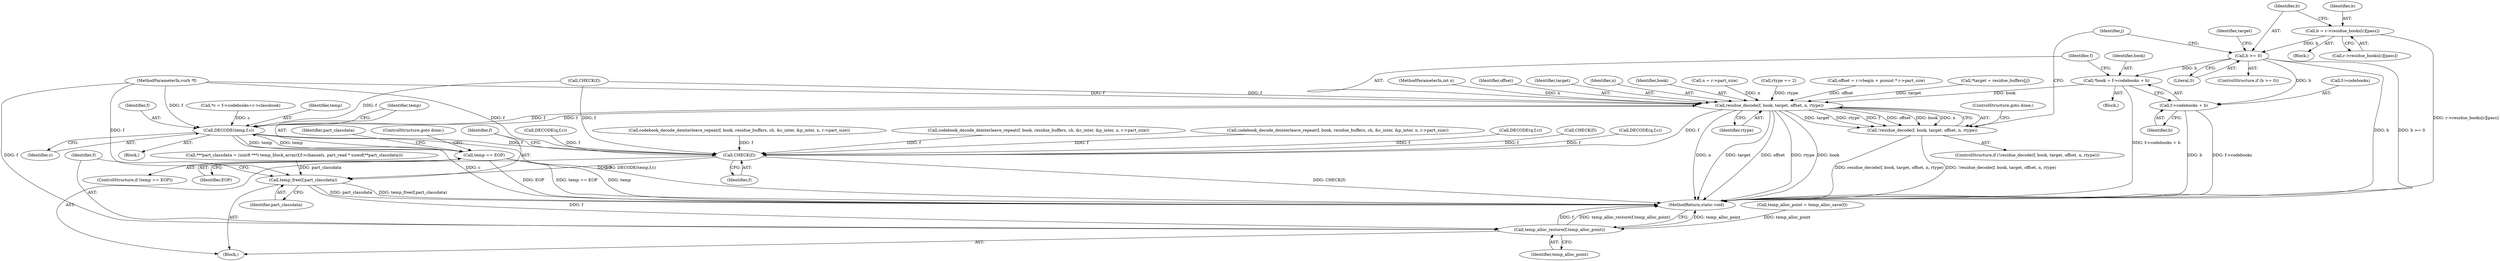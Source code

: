 digraph "0_stb_244d83bc3d859293f55812d48b3db168e581f6ab@pointer" {
"1000867" [label="(Call,b = r->residue_books[c][pass])"];
"1000877" [label="(Call,b >= 0)"];
"1000906" [label="(Call,*book = f->codebooks + b)"];
"1000915" [label="(Call,residue_decode(f, book, target, offset, n, rtype))"];
"1000803" [label="(Call,DECODE(temp,f,c))"];
"1000808" [label="(Call,temp == EOP)"];
"1000926" [label="(Call,CHECK(f))"];
"1000928" [label="(Call,temp_free(f,part_classdata))"];
"1000931" [label="(Call,temp_alloc_restore(f,temp_alloc_point))"];
"1000914" [label="(Call,!residue_decode(f, book, target, offset, n, rtype))"];
"1000908" [label="(Call,f->codebooks + b)"];
"1000907" [label="(Identifier,book)"];
"1000162" [label="(Call,temp_alloc_point = temp_alloc_save(f))"];
"1000104" [label="(MethodParameterIn,int n)"];
"1000803" [label="(Call,DECODE(temp,f,c))"];
"1000869" [label="(Call,r->residue_books[c][pass])"];
"1000101" [label="(MethodParameterIn,vorb *f)"];
"1000912" [label="(Identifier,b)"];
"1000934" [label="(MethodReturn,static void)"];
"1000883" [label="(Identifier,target)"];
"1000793" [label="(Call,*c = f->codebooks+r->classbook)"];
"1000810" [label="(Identifier,EOP)"];
"1000868" [label="(Identifier,b)"];
"1000919" [label="(Identifier,offset)"];
"1000806" [label="(Identifier,c)"];
"1000712" [label="(Call,codebook_decode_deinterleave_repeat(f, book, residue_buffers, ch, &c_inter, &p_inter, n, r->part_size))"];
"1000552" [label="(Call,codebook_decode_deinterleave_repeat(f, book, residue_buffers, ch, &c_inter, &p_inter, n, r->part_size))"];
"1000879" [label="(Literal,0)"];
"1000855" [label="(Block,)"];
"1000809" [label="(Identifier,temp)"];
"1000167" [label="(Call,***part_classdata = (uint8 ***) temp_block_array(f,f->channels, part_read * sizeof(**part_classdata)))"];
"1000746" [label="(Call,CHECK(f))"];
"1000880" [label="(Block,)"];
"1000922" [label="(ControlStructure,goto done;)"];
"1000918" [label="(Identifier,target)"];
"1000914" [label="(Call,!residue_decode(f, book, target, offset, n, rtype))"];
"1000804" [label="(Identifier,temp)"];
"1000916" [label="(Identifier,f)"];
"1000921" [label="(Identifier,rtype)"];
"1000920" [label="(Identifier,n)"];
"1000867" [label="(Call,b = r->residue_books[c][pass])"];
"1000917" [label="(Identifier,book)"];
"1000909" [label="(Call,f->codebooks)"];
"1000900" [label="(Call,n = r->part_size)"];
"1000808" [label="(Call,temp == EOP)"];
"1000815" [label="(Identifier,part_classdata)"];
"1000927" [label="(Identifier,f)"];
"1000926" [label="(Call,CHECK(f))"];
"1000933" [label="(Identifier,temp_alloc_point)"];
"1000209" [label="(Call,rtype == 2)"];
"1000388" [label="(Call,codebook_decode_deinterleave_repeat(f, book, residue_buffers, ch, &c_inter, &p_inter, n, r->part_size))"];
"1000908" [label="(Call,f->codebooks + b)"];
"1000931" [label="(Call,temp_alloc_restore(f,temp_alloc_point))"];
"1000913" [label="(ControlStructure,if (!residue_decode(f, book, target, offset, n, rtype)))"];
"1000304" [label="(Call,DECODE(q,f,c))"];
"1000182" [label="(Call,CHECK(f))"];
"1000628" [label="(Call,DECODE(q,f,c))"];
"1000877" [label="(Call,b >= 0)"];
"1000915" [label="(Call,residue_decode(f, book, target, offset, n, rtype))"];
"1000848" [label="(Identifier,j)"];
"1000791" [label="(Block,)"];
"1000805" [label="(Identifier,f)"];
"1000807" [label="(ControlStructure,if (temp == EOP))"];
"1000929" [label="(Identifier,f)"];
"1000906" [label="(Call,*book = f->codebooks + b)"];
"1000107" [label="(Block,)"];
"1000468" [label="(Call,DECODE(q,f,c))"];
"1000928" [label="(Call,temp_free(f,part_classdata))"];
"1000888" [label="(Call,offset = r->begin + pcount * r->part_size)"];
"1000932" [label="(Identifier,f)"];
"1000811" [label="(ControlStructure,goto done;)"];
"1000930" [label="(Identifier,part_classdata)"];
"1000882" [label="(Call,*target = residue_buffers[j])"];
"1000876" [label="(ControlStructure,if (b >= 0))"];
"1000878" [label="(Identifier,b)"];
"1000867" -> "1000855"  [label="AST: "];
"1000867" -> "1000869"  [label="CFG: "];
"1000868" -> "1000867"  [label="AST: "];
"1000869" -> "1000867"  [label="AST: "];
"1000878" -> "1000867"  [label="CFG: "];
"1000867" -> "1000934"  [label="DDG: r->residue_books[c][pass]"];
"1000867" -> "1000877"  [label="DDG: b"];
"1000877" -> "1000876"  [label="AST: "];
"1000877" -> "1000879"  [label="CFG: "];
"1000878" -> "1000877"  [label="AST: "];
"1000879" -> "1000877"  [label="AST: "];
"1000883" -> "1000877"  [label="CFG: "];
"1000848" -> "1000877"  [label="CFG: "];
"1000877" -> "1000934"  [label="DDG: b"];
"1000877" -> "1000934"  [label="DDG: b >= 0"];
"1000877" -> "1000906"  [label="DDG: b"];
"1000877" -> "1000908"  [label="DDG: b"];
"1000906" -> "1000880"  [label="AST: "];
"1000906" -> "1000908"  [label="CFG: "];
"1000907" -> "1000906"  [label="AST: "];
"1000908" -> "1000906"  [label="AST: "];
"1000916" -> "1000906"  [label="CFG: "];
"1000906" -> "1000934"  [label="DDG: f->codebooks + b"];
"1000906" -> "1000915"  [label="DDG: book"];
"1000915" -> "1000914"  [label="AST: "];
"1000915" -> "1000921"  [label="CFG: "];
"1000916" -> "1000915"  [label="AST: "];
"1000917" -> "1000915"  [label="AST: "];
"1000918" -> "1000915"  [label="AST: "];
"1000919" -> "1000915"  [label="AST: "];
"1000920" -> "1000915"  [label="AST: "];
"1000921" -> "1000915"  [label="AST: "];
"1000914" -> "1000915"  [label="CFG: "];
"1000915" -> "1000934"  [label="DDG: n"];
"1000915" -> "1000934"  [label="DDG: target"];
"1000915" -> "1000934"  [label="DDG: offset"];
"1000915" -> "1000934"  [label="DDG: rtype"];
"1000915" -> "1000934"  [label="DDG: book"];
"1000915" -> "1000803"  [label="DDG: f"];
"1000915" -> "1000914"  [label="DDG: target"];
"1000915" -> "1000914"  [label="DDG: rtype"];
"1000915" -> "1000914"  [label="DDG: f"];
"1000915" -> "1000914"  [label="DDG: offset"];
"1000915" -> "1000914"  [label="DDG: book"];
"1000915" -> "1000914"  [label="DDG: n"];
"1000803" -> "1000915"  [label="DDG: f"];
"1000746" -> "1000915"  [label="DDG: f"];
"1000101" -> "1000915"  [label="DDG: f"];
"1000882" -> "1000915"  [label="DDG: target"];
"1000888" -> "1000915"  [label="DDG: offset"];
"1000900" -> "1000915"  [label="DDG: n"];
"1000104" -> "1000915"  [label="DDG: n"];
"1000209" -> "1000915"  [label="DDG: rtype"];
"1000915" -> "1000926"  [label="DDG: f"];
"1000803" -> "1000791"  [label="AST: "];
"1000803" -> "1000806"  [label="CFG: "];
"1000804" -> "1000803"  [label="AST: "];
"1000805" -> "1000803"  [label="AST: "];
"1000806" -> "1000803"  [label="AST: "];
"1000809" -> "1000803"  [label="CFG: "];
"1000803" -> "1000934"  [label="DDG: DECODE(temp,f,c)"];
"1000803" -> "1000934"  [label="DDG: c"];
"1000808" -> "1000803"  [label="DDG: temp"];
"1000746" -> "1000803"  [label="DDG: f"];
"1000101" -> "1000803"  [label="DDG: f"];
"1000793" -> "1000803"  [label="DDG: c"];
"1000803" -> "1000808"  [label="DDG: temp"];
"1000803" -> "1000926"  [label="DDG: f"];
"1000808" -> "1000807"  [label="AST: "];
"1000808" -> "1000810"  [label="CFG: "];
"1000809" -> "1000808"  [label="AST: "];
"1000810" -> "1000808"  [label="AST: "];
"1000811" -> "1000808"  [label="CFG: "];
"1000815" -> "1000808"  [label="CFG: "];
"1000808" -> "1000934"  [label="DDG: EOP"];
"1000808" -> "1000934"  [label="DDG: temp == EOP"];
"1000808" -> "1000934"  [label="DDG: temp"];
"1000926" -> "1000107"  [label="AST: "];
"1000926" -> "1000927"  [label="CFG: "];
"1000927" -> "1000926"  [label="AST: "];
"1000929" -> "1000926"  [label="CFG: "];
"1000926" -> "1000934"  [label="DDG: CHECK(f)"];
"1000628" -> "1000926"  [label="DDG: f"];
"1000552" -> "1000926"  [label="DDG: f"];
"1000388" -> "1000926"  [label="DDG: f"];
"1000746" -> "1000926"  [label="DDG: f"];
"1000304" -> "1000926"  [label="DDG: f"];
"1000712" -> "1000926"  [label="DDG: f"];
"1000468" -> "1000926"  [label="DDG: f"];
"1000182" -> "1000926"  [label="DDG: f"];
"1000101" -> "1000926"  [label="DDG: f"];
"1000926" -> "1000928"  [label="DDG: f"];
"1000928" -> "1000107"  [label="AST: "];
"1000928" -> "1000930"  [label="CFG: "];
"1000929" -> "1000928"  [label="AST: "];
"1000930" -> "1000928"  [label="AST: "];
"1000932" -> "1000928"  [label="CFG: "];
"1000928" -> "1000934"  [label="DDG: part_classdata"];
"1000928" -> "1000934"  [label="DDG: temp_free(f,part_classdata)"];
"1000101" -> "1000928"  [label="DDG: f"];
"1000167" -> "1000928"  [label="DDG: part_classdata"];
"1000928" -> "1000931"  [label="DDG: f"];
"1000931" -> "1000107"  [label="AST: "];
"1000931" -> "1000933"  [label="CFG: "];
"1000932" -> "1000931"  [label="AST: "];
"1000933" -> "1000931"  [label="AST: "];
"1000934" -> "1000931"  [label="CFG: "];
"1000931" -> "1000934"  [label="DDG: temp_alloc_point"];
"1000931" -> "1000934"  [label="DDG: f"];
"1000931" -> "1000934"  [label="DDG: temp_alloc_restore(f,temp_alloc_point)"];
"1000101" -> "1000931"  [label="DDG: f"];
"1000162" -> "1000931"  [label="DDG: temp_alloc_point"];
"1000914" -> "1000913"  [label="AST: "];
"1000922" -> "1000914"  [label="CFG: "];
"1000848" -> "1000914"  [label="CFG: "];
"1000914" -> "1000934"  [label="DDG: !residue_decode(f, book, target, offset, n, rtype)"];
"1000914" -> "1000934"  [label="DDG: residue_decode(f, book, target, offset, n, rtype)"];
"1000908" -> "1000912"  [label="CFG: "];
"1000909" -> "1000908"  [label="AST: "];
"1000912" -> "1000908"  [label="AST: "];
"1000908" -> "1000934"  [label="DDG: b"];
"1000908" -> "1000934"  [label="DDG: f->codebooks"];
}
